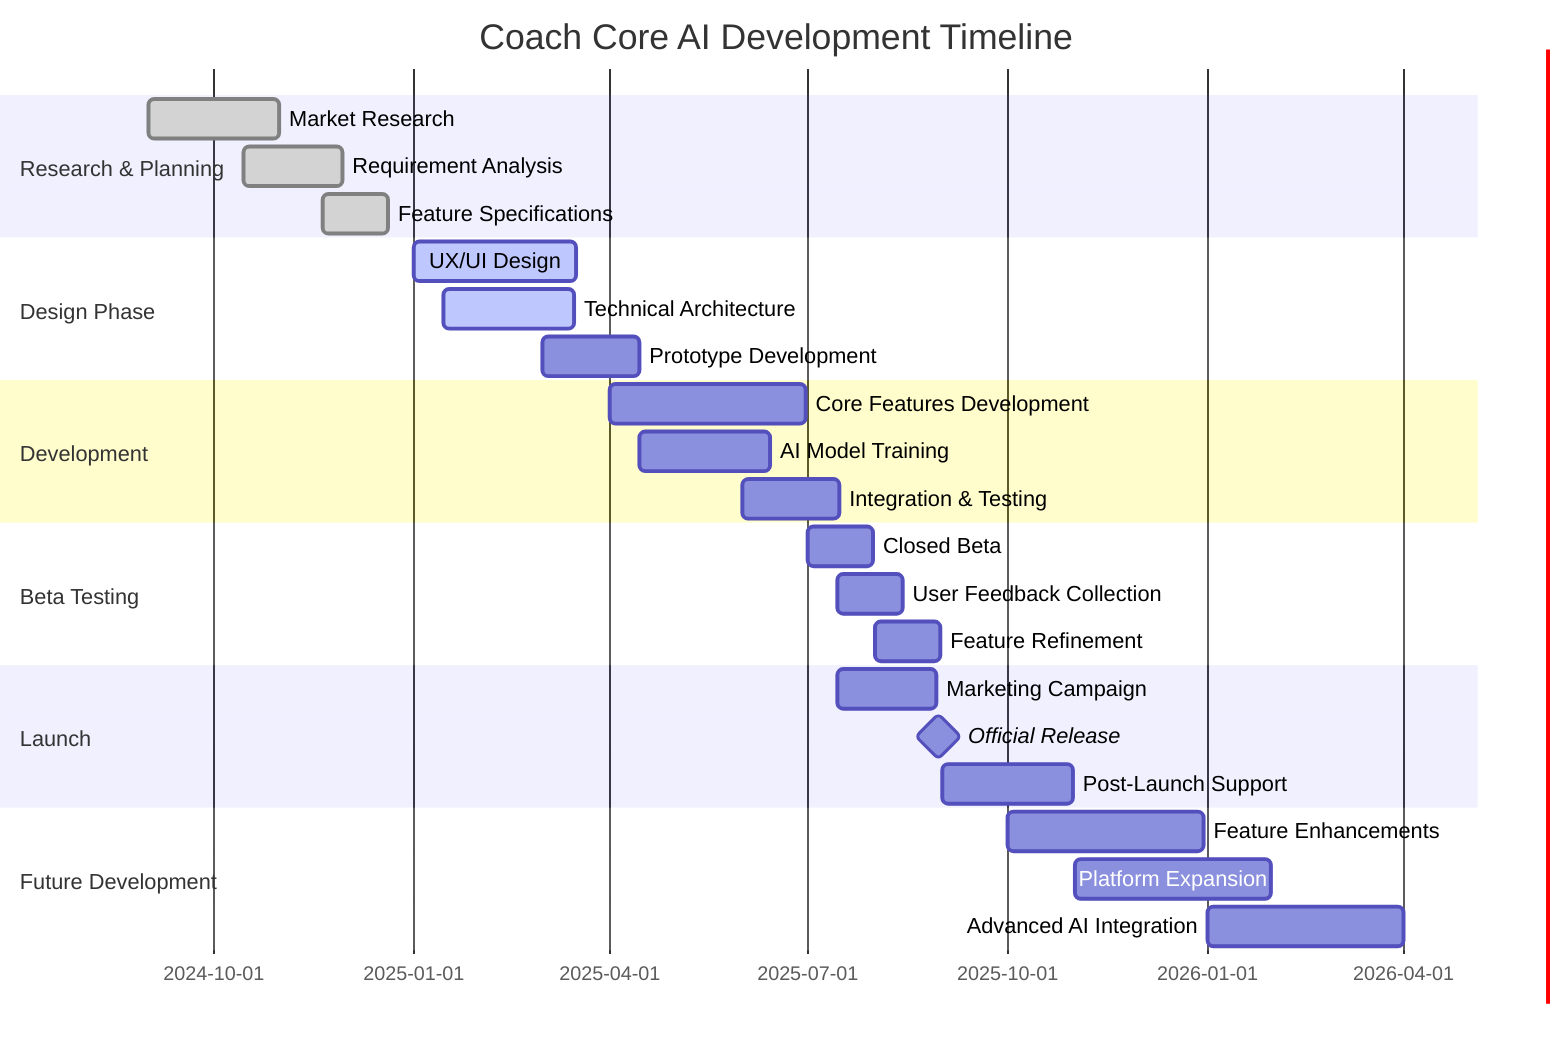 gantt
    title Coach Core AI Development Timeline
    dateFormat  YYYY-MM-DD
    
    section Research & Planning
    Market Research           :done,    r1, 2024-09-01, 60d
    Requirement Analysis      :done,    r2, 2024-10-15, 45d
    Feature Specifications    :done,    r3, 2024-11-20, 30d
    
    section Design Phase
    UX/UI Design              :active,  d1, 2025-01-01, 75d
    Technical Architecture    :active,  d2, 2025-01-15, 60d
    Prototype Development     :         d3, 2025-03-01, 45d
    
    section Development
    Core Features Development :         dev1, 2025-04-01, 90d
    AI Model Training         :         dev2, 2025-04-15, 60d
    Integration & Testing     :         dev3, 2025-06-01, 45d
    
    section Beta Testing
    Closed Beta               :         b1, 2025-07-01, 30d
    User Feedback Collection  :         b2, 2025-07-15, 30d
    Feature Refinement        :         b3, 2025-08-01, 30d
    
    section Launch
    Marketing Campaign        :         l1, 2025-07-15, 45d
    Official Release          :milestone, l2, 2025-08-30, 0d
    Post-Launch Support       :         l3, 2025-09-01, 60d
    
    section Future Development
    Feature Enhancements      :         f1, 2025-10-01, 90d
    Platform Expansion        :         f2, 2025-11-01, 90d
    Advanced AI Integration   :         f3, 2026-01-01, 90d